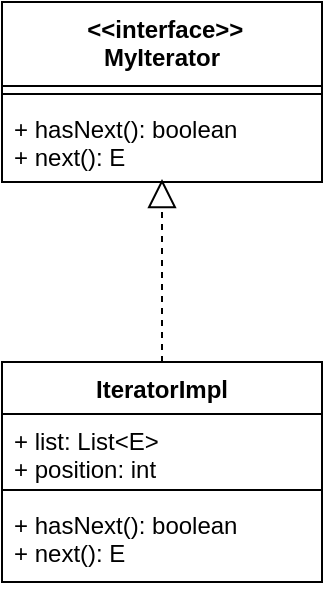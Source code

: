 <mxfile version="18.0.6" type="device"><diagram id="Qm3Ikw_94kjPMwcJV3rw" name="第 1 页"><mxGraphModel dx="1662" dy="857" grid="1" gridSize="10" guides="1" tooltips="1" connect="1" arrows="1" fold="1" page="1" pageScale="1" pageWidth="827" pageHeight="1169" math="0" shadow="0"><root><mxCell id="0"/><mxCell id="1" parent="0"/><mxCell id="g2elQDTfkgT45QtkoIfY-1" value=" &lt;&lt;interface&gt;&gt;&#10;MyIterator" style="swimlane;fontStyle=1;align=center;verticalAlign=top;childLayout=stackLayout;horizontal=1;startSize=42;horizontalStack=0;resizeParent=1;resizeParentMax=0;resizeLast=0;collapsible=1;marginBottom=0;" vertex="1" parent="1"><mxGeometry x="120" y="170" width="160" height="90" as="geometry"/></mxCell><mxCell id="g2elQDTfkgT45QtkoIfY-2" value="" style="line;strokeWidth=1;fillColor=none;align=left;verticalAlign=middle;spacingTop=-1;spacingLeft=3;spacingRight=3;rotatable=0;labelPosition=right;points=[];portConstraint=eastwest;" vertex="1" parent="g2elQDTfkgT45QtkoIfY-1"><mxGeometry y="42" width="160" height="8" as="geometry"/></mxCell><mxCell id="g2elQDTfkgT45QtkoIfY-3" value="+ hasNext(): boolean&#10;+ next(): E" style="text;strokeColor=none;fillColor=none;align=left;verticalAlign=top;spacingLeft=4;spacingRight=4;overflow=hidden;rotatable=0;points=[[0,0.5],[1,0.5]];portConstraint=eastwest;" vertex="1" parent="g2elQDTfkgT45QtkoIfY-1"><mxGeometry y="50" width="160" height="40" as="geometry"/></mxCell><mxCell id="g2elQDTfkgT45QtkoIfY-8" value="IteratorImpl" style="swimlane;fontStyle=1;align=center;verticalAlign=top;childLayout=stackLayout;horizontal=1;startSize=26;horizontalStack=0;resizeParent=1;resizeParentMax=0;resizeLast=0;collapsible=1;marginBottom=0;" vertex="1" parent="1"><mxGeometry x="120" y="350" width="160" height="110" as="geometry"/></mxCell><mxCell id="g2elQDTfkgT45QtkoIfY-9" value="+ list: List&lt;E&gt;&#10;+ position: int" style="text;strokeColor=none;fillColor=none;align=left;verticalAlign=top;spacingLeft=4;spacingRight=4;overflow=hidden;rotatable=0;points=[[0,0.5],[1,0.5]];portConstraint=eastwest;" vertex="1" parent="g2elQDTfkgT45QtkoIfY-8"><mxGeometry y="26" width="160" height="34" as="geometry"/></mxCell><mxCell id="g2elQDTfkgT45QtkoIfY-10" value="" style="line;strokeWidth=1;fillColor=none;align=left;verticalAlign=middle;spacingTop=-1;spacingLeft=3;spacingRight=3;rotatable=0;labelPosition=right;points=[];portConstraint=eastwest;" vertex="1" parent="g2elQDTfkgT45QtkoIfY-8"><mxGeometry y="60" width="160" height="8" as="geometry"/></mxCell><mxCell id="g2elQDTfkgT45QtkoIfY-11" value="+ hasNext(): boolean&#10;+ next(): E" style="text;strokeColor=none;fillColor=none;align=left;verticalAlign=top;spacingLeft=4;spacingRight=4;overflow=hidden;rotatable=0;points=[[0,0.5],[1,0.5]];portConstraint=eastwest;" vertex="1" parent="g2elQDTfkgT45QtkoIfY-8"><mxGeometry y="68" width="160" height="42" as="geometry"/></mxCell><mxCell id="g2elQDTfkgT45QtkoIfY-13" value="" style="endArrow=block;dashed=1;endFill=0;endSize=12;html=1;exitX=0.5;exitY=0;exitDx=0;exitDy=0;entryX=0.5;entryY=0.962;entryDx=0;entryDy=0;entryPerimeter=0;" edge="1" parent="1" source="g2elQDTfkgT45QtkoIfY-8" target="g2elQDTfkgT45QtkoIfY-3"><mxGeometry width="160" relative="1" as="geometry"><mxPoint x="103" y="390" as="sourcePoint"/><mxPoint x="203" y="310" as="targetPoint"/></mxGeometry></mxCell></root></mxGraphModel></diagram></mxfile>